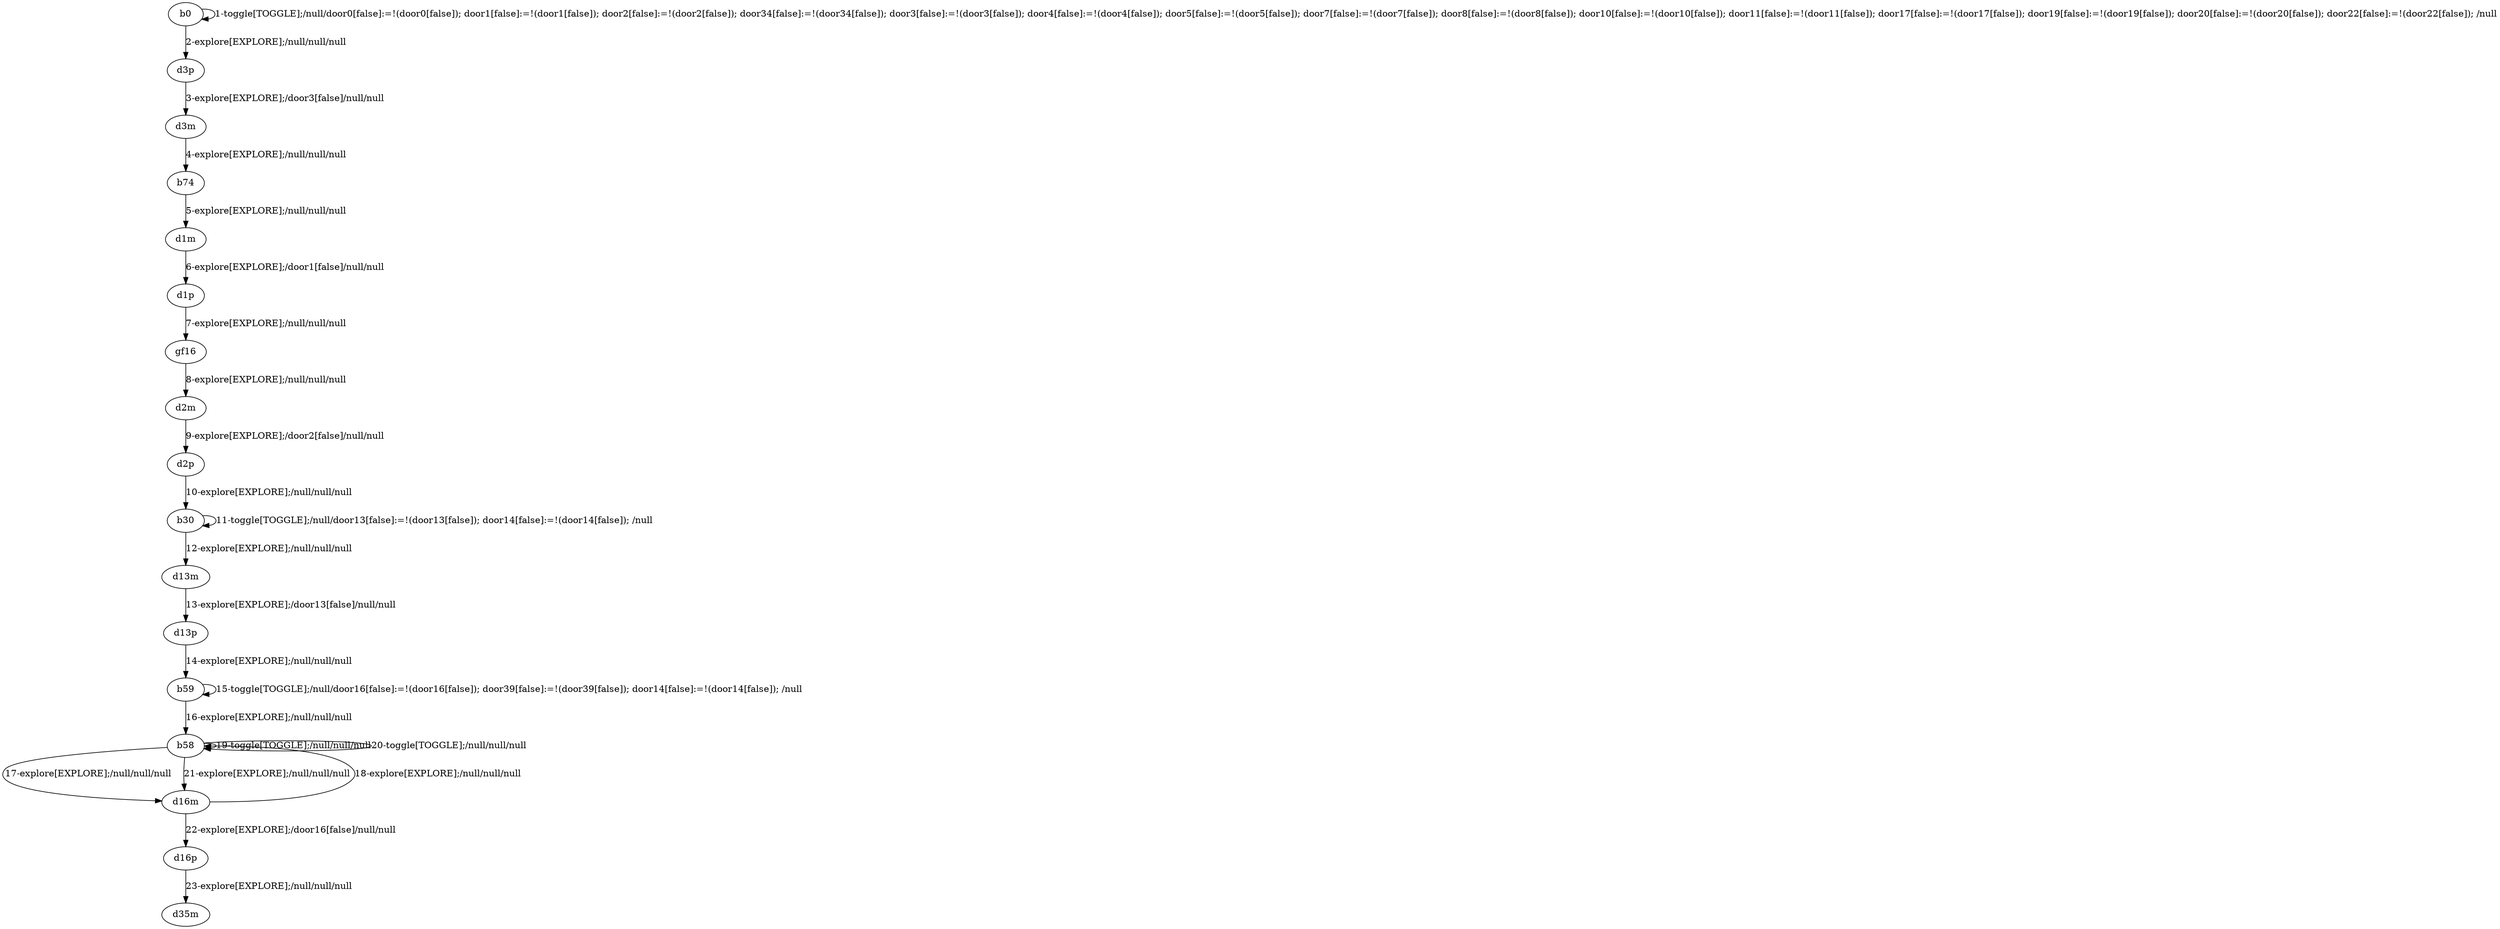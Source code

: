 # Total number of goals covered by this test: 4
# d13p --> b59
# d16m --> b58
# b59 --> b58
# d16p --> d35m

digraph g {
"b0" -> "b0" [label = "1-toggle[TOGGLE];/null/door0[false]:=!(door0[false]); door1[false]:=!(door1[false]); door2[false]:=!(door2[false]); door34[false]:=!(door34[false]); door3[false]:=!(door3[false]); door4[false]:=!(door4[false]); door5[false]:=!(door5[false]); door7[false]:=!(door7[false]); door8[false]:=!(door8[false]); door10[false]:=!(door10[false]); door11[false]:=!(door11[false]); door17[false]:=!(door17[false]); door19[false]:=!(door19[false]); door20[false]:=!(door20[false]); door22[false]:=!(door22[false]); /null"];
"b0" -> "d3p" [label = "2-explore[EXPLORE];/null/null/null"];
"d3p" -> "d3m" [label = "3-explore[EXPLORE];/door3[false]/null/null"];
"d3m" -> "b74" [label = "4-explore[EXPLORE];/null/null/null"];
"b74" -> "d1m" [label = "5-explore[EXPLORE];/null/null/null"];
"d1m" -> "d1p" [label = "6-explore[EXPLORE];/door1[false]/null/null"];
"d1p" -> "gf16" [label = "7-explore[EXPLORE];/null/null/null"];
"gf16" -> "d2m" [label = "8-explore[EXPLORE];/null/null/null"];
"d2m" -> "d2p" [label = "9-explore[EXPLORE];/door2[false]/null/null"];
"d2p" -> "b30" [label = "10-explore[EXPLORE];/null/null/null"];
"b30" -> "b30" [label = "11-toggle[TOGGLE];/null/door13[false]:=!(door13[false]); door14[false]:=!(door14[false]); /null"];
"b30" -> "d13m" [label = "12-explore[EXPLORE];/null/null/null"];
"d13m" -> "d13p" [label = "13-explore[EXPLORE];/door13[false]/null/null"];
"d13p" -> "b59" [label = "14-explore[EXPLORE];/null/null/null"];
"b59" -> "b59" [label = "15-toggle[TOGGLE];/null/door16[false]:=!(door16[false]); door39[false]:=!(door39[false]); door14[false]:=!(door14[false]); /null"];
"b59" -> "b58" [label = "16-explore[EXPLORE];/null/null/null"];
"b58" -> "d16m" [label = "17-explore[EXPLORE];/null/null/null"];
"d16m" -> "b58" [label = "18-explore[EXPLORE];/null/null/null"];
"b58" -> "b58" [label = "19-toggle[TOGGLE];/null/null/null"];
"b58" -> "b58" [label = "20-toggle[TOGGLE];/null/null/null"];
"b58" -> "d16m" [label = "21-explore[EXPLORE];/null/null/null"];
"d16m" -> "d16p" [label = "22-explore[EXPLORE];/door16[false]/null/null"];
"d16p" -> "d35m" [label = "23-explore[EXPLORE];/null/null/null"];
}